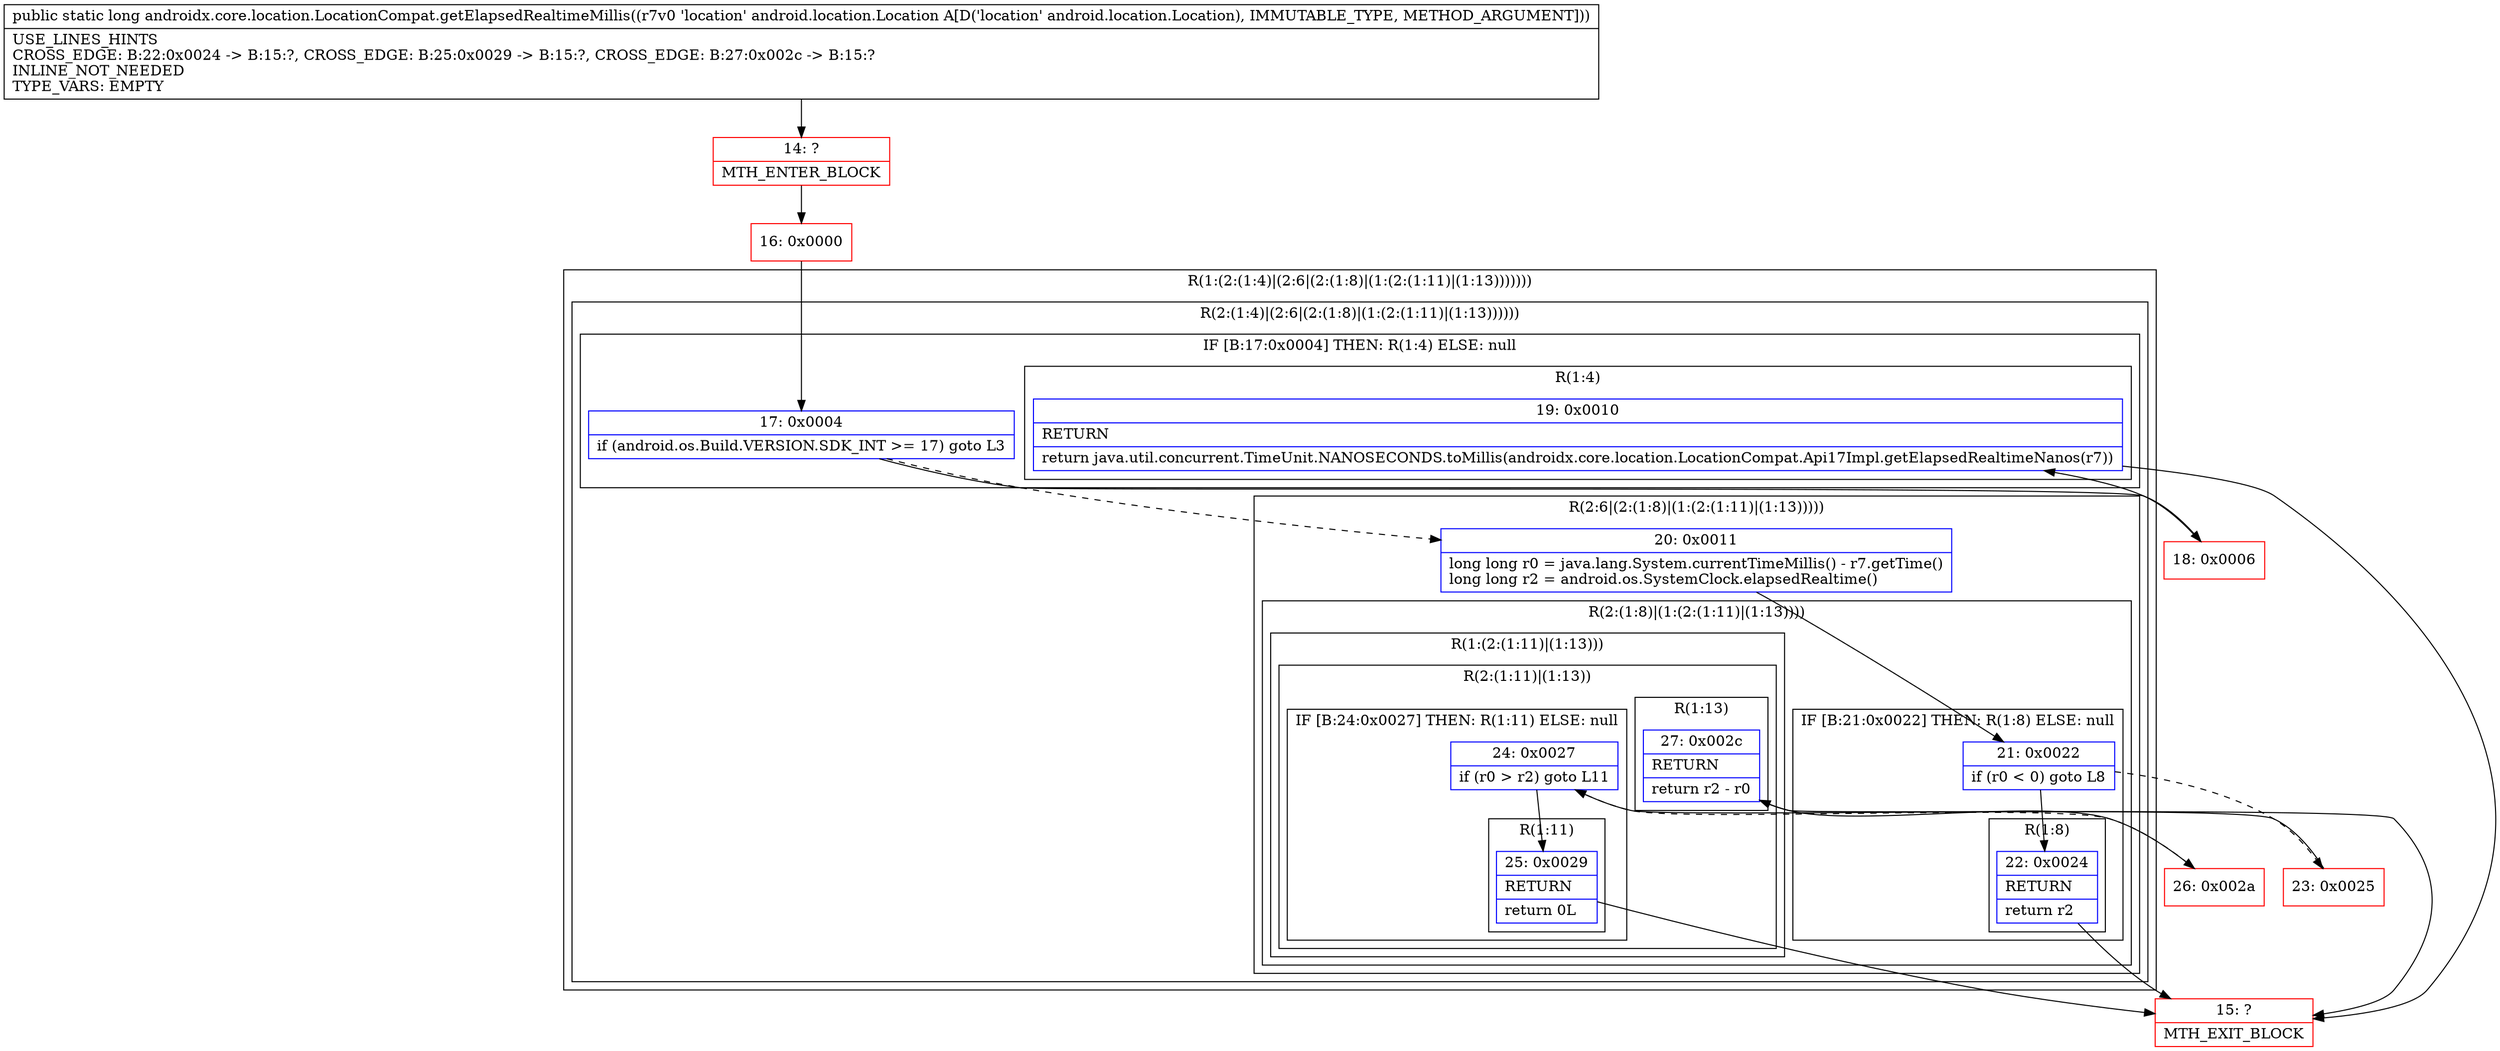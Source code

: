 digraph "CFG forandroidx.core.location.LocationCompat.getElapsedRealtimeMillis(Landroid\/location\/Location;)J" {
subgraph cluster_Region_18129240 {
label = "R(1:(2:(1:4)|(2:6|(2:(1:8)|(1:(2:(1:11)|(1:13)))))))";
node [shape=record,color=blue];
subgraph cluster_Region_177970819 {
label = "R(2:(1:4)|(2:6|(2:(1:8)|(1:(2:(1:11)|(1:13))))))";
node [shape=record,color=blue];
subgraph cluster_IfRegion_895391787 {
label = "IF [B:17:0x0004] THEN: R(1:4) ELSE: null";
node [shape=record,color=blue];
Node_17 [shape=record,label="{17\:\ 0x0004|if (android.os.Build.VERSION.SDK_INT \>= 17) goto L3\l}"];
subgraph cluster_Region_1336427799 {
label = "R(1:4)";
node [shape=record,color=blue];
Node_19 [shape=record,label="{19\:\ 0x0010|RETURN\l|return java.util.concurrent.TimeUnit.NANOSECONDS.toMillis(androidx.core.location.LocationCompat.Api17Impl.getElapsedRealtimeNanos(r7))\l}"];
}
}
subgraph cluster_Region_1691096397 {
label = "R(2:6|(2:(1:8)|(1:(2:(1:11)|(1:13)))))";
node [shape=record,color=blue];
Node_20 [shape=record,label="{20\:\ 0x0011|long long r0 = java.lang.System.currentTimeMillis() \- r7.getTime()\llong long r2 = android.os.SystemClock.elapsedRealtime()\l}"];
subgraph cluster_Region_1804743643 {
label = "R(2:(1:8)|(1:(2:(1:11)|(1:13))))";
node [shape=record,color=blue];
subgraph cluster_IfRegion_1635421605 {
label = "IF [B:21:0x0022] THEN: R(1:8) ELSE: null";
node [shape=record,color=blue];
Node_21 [shape=record,label="{21\:\ 0x0022|if (r0 \< 0) goto L8\l}"];
subgraph cluster_Region_1445383151 {
label = "R(1:8)";
node [shape=record,color=blue];
Node_22 [shape=record,label="{22\:\ 0x0024|RETURN\l|return r2\l}"];
}
}
subgraph cluster_Region_1026283436 {
label = "R(1:(2:(1:11)|(1:13)))";
node [shape=record,color=blue];
subgraph cluster_Region_2096472034 {
label = "R(2:(1:11)|(1:13))";
node [shape=record,color=blue];
subgraph cluster_IfRegion_113209006 {
label = "IF [B:24:0x0027] THEN: R(1:11) ELSE: null";
node [shape=record,color=blue];
Node_24 [shape=record,label="{24\:\ 0x0027|if (r0 \> r2) goto L11\l}"];
subgraph cluster_Region_1903754646 {
label = "R(1:11)";
node [shape=record,color=blue];
Node_25 [shape=record,label="{25\:\ 0x0029|RETURN\l|return 0L\l}"];
}
}
subgraph cluster_Region_1388628615 {
label = "R(1:13)";
node [shape=record,color=blue];
Node_27 [shape=record,label="{27\:\ 0x002c|RETURN\l|return r2 \- r0\l}"];
}
}
}
}
}
}
}
Node_14 [shape=record,color=red,label="{14\:\ ?|MTH_ENTER_BLOCK\l}"];
Node_16 [shape=record,color=red,label="{16\:\ 0x0000}"];
Node_18 [shape=record,color=red,label="{18\:\ 0x0006}"];
Node_15 [shape=record,color=red,label="{15\:\ ?|MTH_EXIT_BLOCK\l}"];
Node_23 [shape=record,color=red,label="{23\:\ 0x0025}"];
Node_26 [shape=record,color=red,label="{26\:\ 0x002a}"];
MethodNode[shape=record,label="{public static long androidx.core.location.LocationCompat.getElapsedRealtimeMillis((r7v0 'location' android.location.Location A[D('location' android.location.Location), IMMUTABLE_TYPE, METHOD_ARGUMENT]))  | USE_LINES_HINTS\lCROSS_EDGE: B:22:0x0024 \-\> B:15:?, CROSS_EDGE: B:25:0x0029 \-\> B:15:?, CROSS_EDGE: B:27:0x002c \-\> B:15:?\lINLINE_NOT_NEEDED\lTYPE_VARS: EMPTY\l}"];
MethodNode -> Node_14;Node_17 -> Node_18;
Node_17 -> Node_20[style=dashed];
Node_19 -> Node_15;
Node_20 -> Node_21;
Node_21 -> Node_22;
Node_21 -> Node_23[style=dashed];
Node_22 -> Node_15;
Node_24 -> Node_25;
Node_24 -> Node_26[style=dashed];
Node_25 -> Node_15;
Node_27 -> Node_15;
Node_14 -> Node_16;
Node_16 -> Node_17;
Node_18 -> Node_19;
Node_23 -> Node_24;
Node_26 -> Node_27;
}

